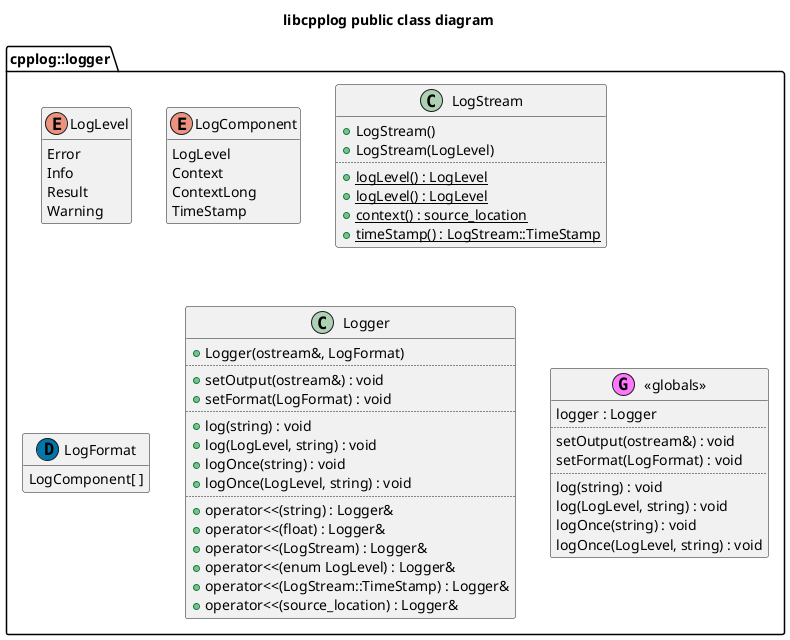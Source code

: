 @startuml class-diagram

title libcpplog public class diagram

package cpplog::logger {

    enum LogLevel {
        Error
        Info
        Result
        Warning
    }
    hide LogLevel methods

    enum LogComponent {
        LogLevel
        Context
        ContextLong
        TimeStamp
    }
    hide LogComponent methods

    class LogStream {
        + LogStream()
        + LogStream(LogLevel)
        ..
        + {static} logLevel() : LogLevel
        + {static} logLevel() : LogLevel
        + {static} context() : source_location
        + {static} timeStamp() : LogStream::TimeStamp
    }

    class LogFormat << (D,#0077AA) >> {
        LogComponent[ ]
    }
    hide LogFormat methods

    class Logger {
        + Logger(ostream&, LogFormat)
        ..
        + setOutput(ostream&) : void
        + setFormat(LogFormat) : void
        ..
        + log(string) : void
        + log(LogLevel, string) : void
        + logOnce(string) : void
        + logOnce(LogLevel, string) : void
        ..
        + operator<<(string) : Logger&
        + operator<<(float) : Logger&
        + operator<<(LogStream) : Logger&
        + operator<<(enum LogLevel) : Logger&
        + operator<<(LogStream::TimeStamp) : Logger&
        + operator<<(source_location) : Logger&
    }

    class "<<globals>>" as globals << (G,#FF77FF) >> {
        logger : Logger
        ..
        setOutput(ostream&) : void
        setFormat(LogFormat) : void
        ..
        log(string) : void
        log(LogLevel, string) : void
        logOnce(string) : void
        logOnce(LogLevel, string) : void
    }
}

@enduml